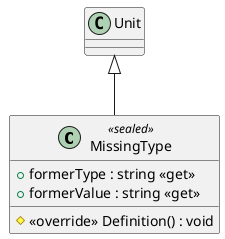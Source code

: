 @startuml
class MissingType <<sealed>> {
    + formerType : string <<get>>
    + formerValue : string <<get>>
    # <<override>> Definition() : void
}
Unit <|-- MissingType
@enduml
